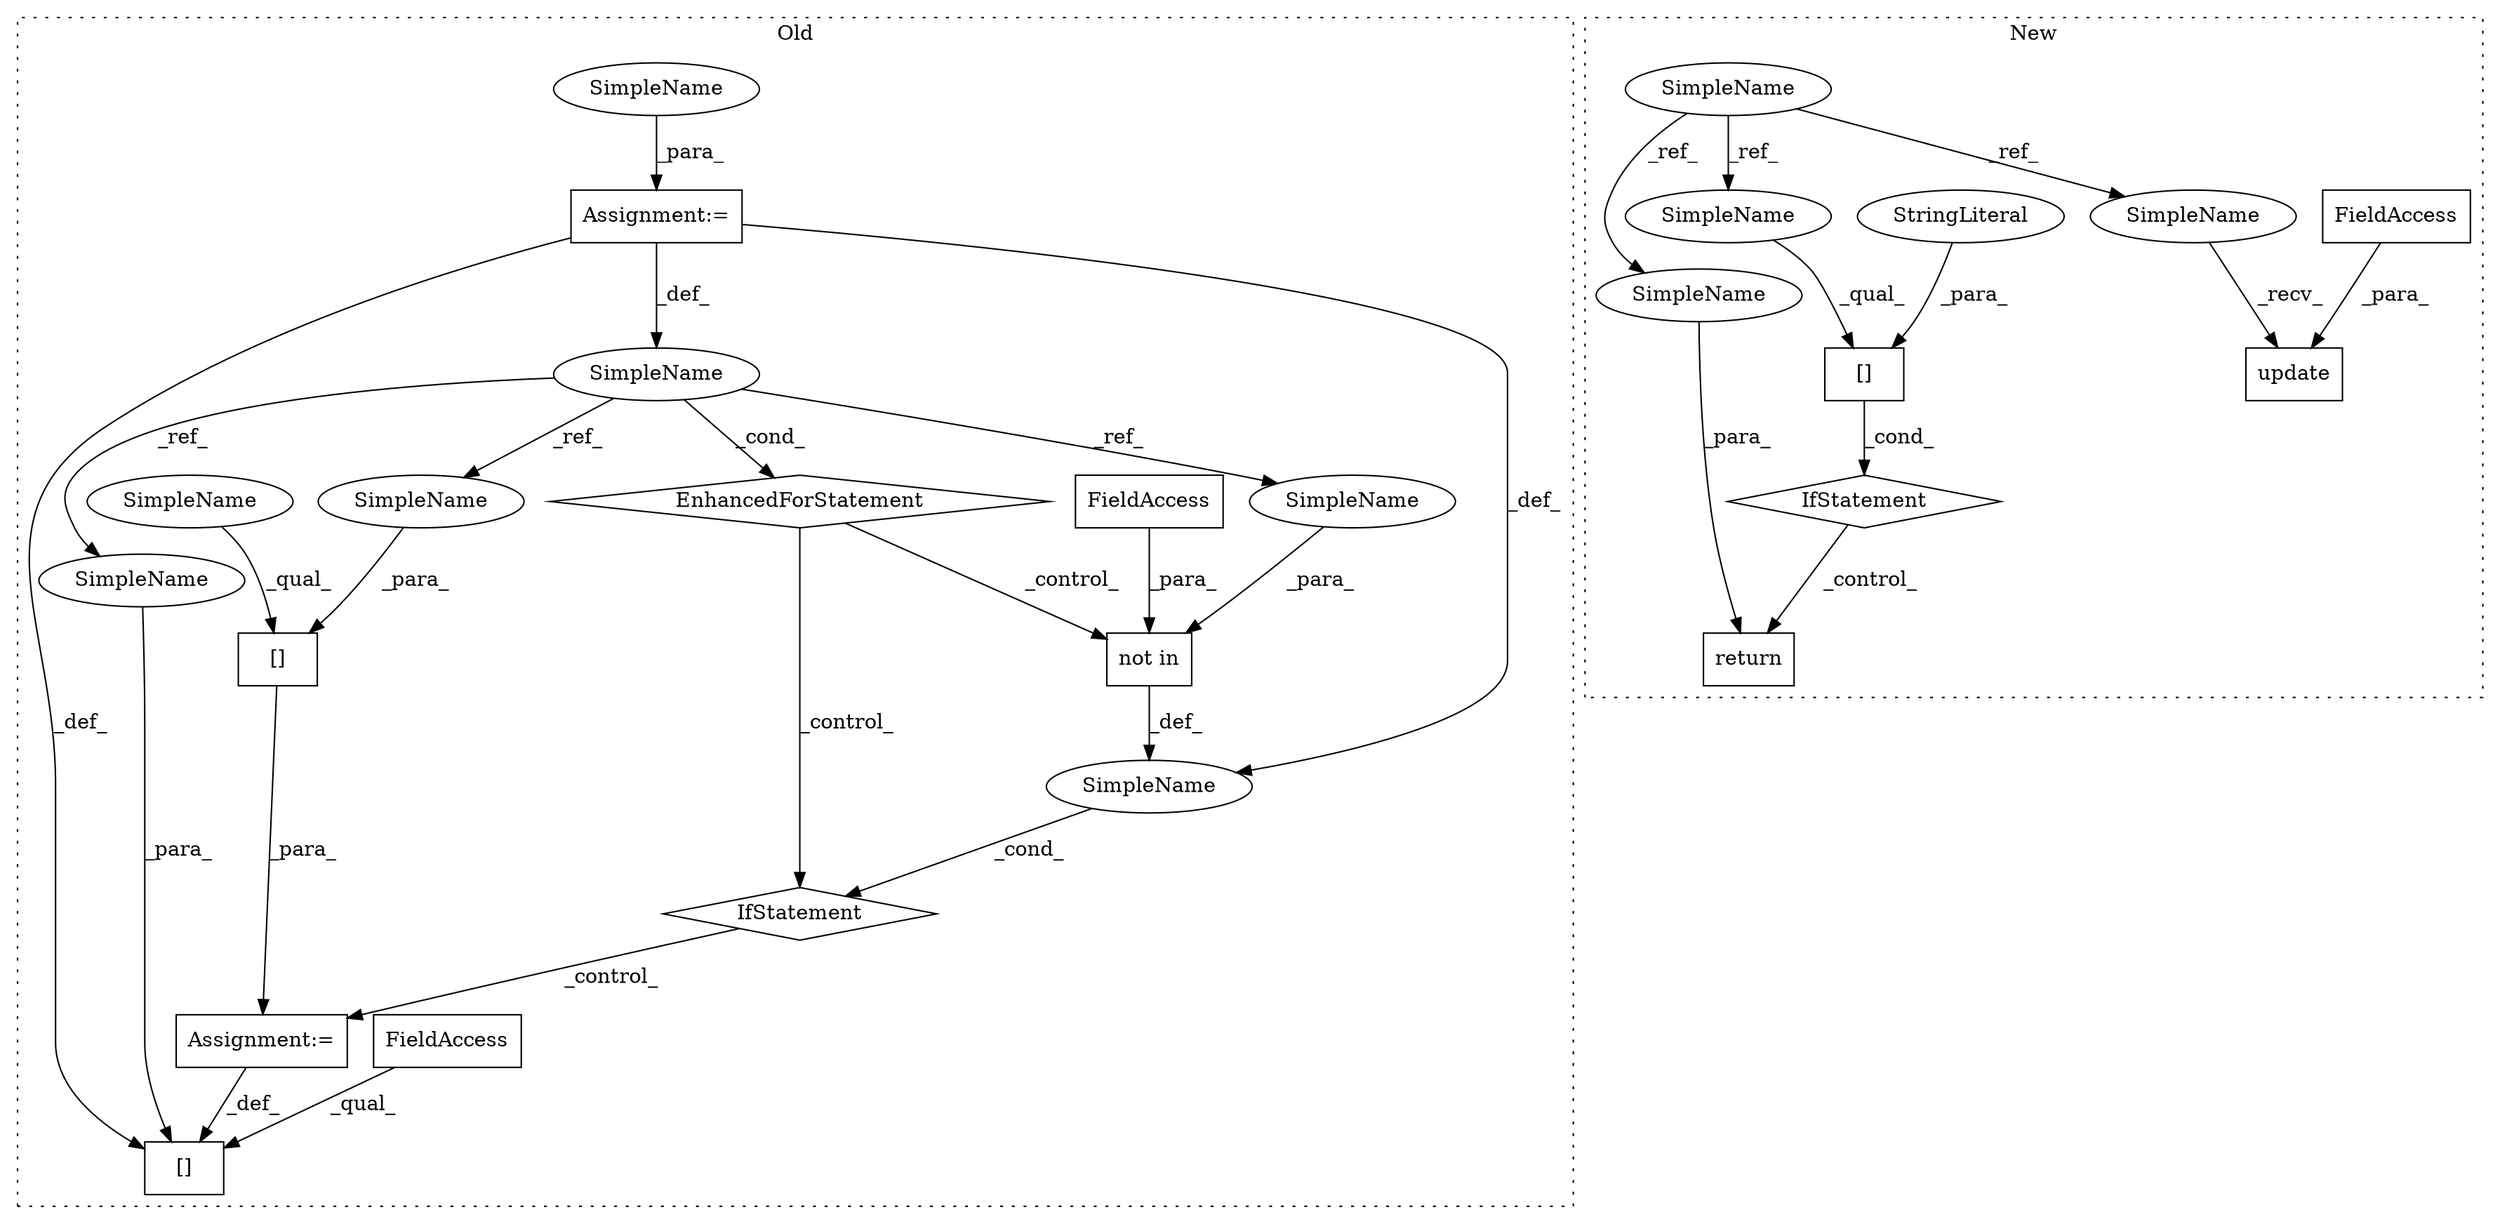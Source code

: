 digraph G {
subgraph cluster0 {
1 [label="not in" a="108" s="1721" l="17" shape="box"];
3 [label="IfStatement" a="25" s="1711,1738" l="10,2" shape="diamond"];
4 [label="Assignment:=" a="7" s="1761" l="1" shape="box"];
5 [label="SimpleName" a="42" s="" l="" shape="ellipse"];
6 [label="[]" a="2" s="1750,1760" l="9,1" shape="box"];
7 [label="EnhancedForStatement" a="70" s="1629,1701" l="53,2" shape="diamond"];
8 [label="Assignment:=" a="7" s="1629,1701" l="53,2" shape="box"];
10 [label="[]" a="2" s="1762,1772" l="9,1" shape="box"];
13 [label="FieldAccess" a="22" s="1730" l="8" shape="box"];
14 [label="FieldAccess" a="22" s="1750" l="8" shape="box"];
16 [label="SimpleName" a="42" s="1689" l="1" shape="ellipse"];
22 [label="SimpleName" a="42" s="1771" l="1" shape="ellipse"];
23 [label="SimpleName" a="42" s="1759" l="1" shape="ellipse"];
24 [label="SimpleName" a="42" s="1721" l="1" shape="ellipse"];
25 [label="SimpleName" a="42" s="1762" l="8" shape="ellipse"];
26 [label="SimpleName" a="42" s="1693" l="8" shape="ellipse"];
label = "Old";
style="dotted";
}
subgraph cluster1 {
2 [label="update" a="32" s="1637,1652" l="7,1" shape="box"];
9 [label="SimpleName" a="42" s="1460" l="2" shape="ellipse"];
11 [label="[]" a="2" s="1663,1676" l="3,1" shape="box"];
12 [label="FieldAccess" a="22" s="1644" l="8" shape="box"];
15 [label="IfStatement" a="25" s="1659,1677" l="4,2" shape="diamond"];
17 [label="StringLiteral" a="45" s="1666" l="10" shape="ellipse"];
18 [label="return" a="41" s="1687" l="7" shape="box"];
19 [label="SimpleName" a="42" s="1694" l="2" shape="ellipse"];
20 [label="SimpleName" a="42" s="1663" l="2" shape="ellipse"];
21 [label="SimpleName" a="42" s="1634" l="2" shape="ellipse"];
label = "New";
style="dotted";
}
1 -> 5 [label="_def_"];
3 -> 4 [label="_control_"];
4 -> 6 [label="_def_"];
5 -> 3 [label="_cond_"];
7 -> 1 [label="_control_"];
7 -> 3 [label="_control_"];
8 -> 5 [label="_def_"];
8 -> 6 [label="_def_"];
8 -> 16 [label="_def_"];
9 -> 20 [label="_ref_"];
9 -> 19 [label="_ref_"];
9 -> 21 [label="_ref_"];
10 -> 4 [label="_para_"];
11 -> 15 [label="_cond_"];
12 -> 2 [label="_para_"];
13 -> 1 [label="_para_"];
14 -> 6 [label="_qual_"];
15 -> 18 [label="_control_"];
16 -> 22 [label="_ref_"];
16 -> 7 [label="_cond_"];
16 -> 24 [label="_ref_"];
16 -> 23 [label="_ref_"];
17 -> 11 [label="_para_"];
19 -> 18 [label="_para_"];
20 -> 11 [label="_qual_"];
21 -> 2 [label="_recv_"];
22 -> 10 [label="_para_"];
23 -> 6 [label="_para_"];
24 -> 1 [label="_para_"];
25 -> 10 [label="_qual_"];
26 -> 8 [label="_para_"];
}